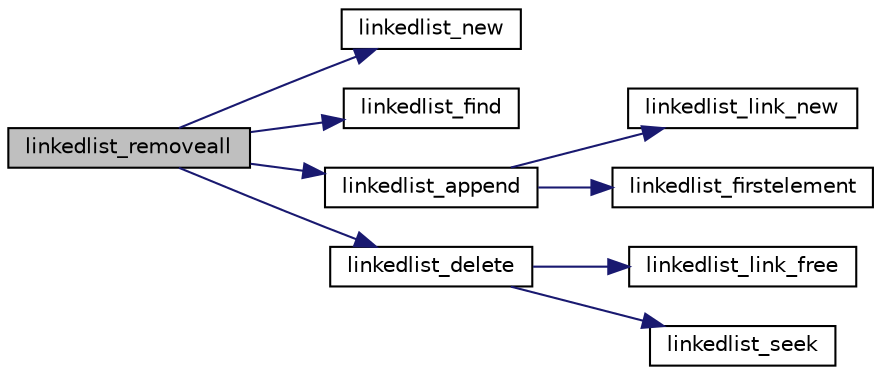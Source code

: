 digraph "linkedlist_removeall"
{
 // INTERACTIVE_SVG=YES
  edge [fontname="Helvetica",fontsize="10",labelfontname="Helvetica",labelfontsize="10"];
  node [fontname="Helvetica",fontsize="10",shape=record];
  rankdir="LR";
  Node1 [label="linkedlist_removeall",height=0.2,width=0.4,color="black", fillcolor="grey75", style="filled", fontcolor="black"];
  Node1 -> Node2 [color="midnightblue",fontsize="10",style="solid",fontname="Helvetica"];
  Node2 [label="linkedlist_new",height=0.2,width=0.4,color="black", fillcolor="white", style="filled",URL="$linkedlist_8h.html#ad80787e592478d8c4710112beb673762"];
  Node1 -> Node3 [color="midnightblue",fontsize="10",style="solid",fontname="Helvetica"];
  Node3 [label="linkedlist_find",height=0.2,width=0.4,color="black", fillcolor="white", style="filled",URL="$linkedlist_8h.html#ad1335de08e0eb643decaa14f11566ae8"];
  Node1 -> Node4 [color="midnightblue",fontsize="10",style="solid",fontname="Helvetica"];
  Node4 [label="linkedlist_append",height=0.2,width=0.4,color="black", fillcolor="white", style="filled",URL="$linkedlist_8h.html#a0d9503a42d93b5117f220cb0767a9d0a"];
  Node4 -> Node5 [color="midnightblue",fontsize="10",style="solid",fontname="Helvetica"];
  Node5 [label="linkedlist_link_new",height=0.2,width=0.4,color="black", fillcolor="white", style="filled",URL="$linkedlist_8h.html#a6f90a908e4daf7aea35789b344a77d4d"];
  Node4 -> Node6 [color="midnightblue",fontsize="10",style="solid",fontname="Helvetica"];
  Node6 [label="linkedlist_firstelement",height=0.2,width=0.4,color="black", fillcolor="white", style="filled",URL="$linkedlist_8h.html#a3d147e9ed43622dba232e07aa77dab48"];
  Node1 -> Node7 [color="midnightblue",fontsize="10",style="solid",fontname="Helvetica"];
  Node7 [label="linkedlist_delete",height=0.2,width=0.4,color="black", fillcolor="white", style="filled",URL="$linkedlist_8h.html#af1609596885dddc6f67ed0d76dcac826"];
  Node7 -> Node8 [color="midnightblue",fontsize="10",style="solid",fontname="Helvetica"];
  Node8 [label="linkedlist_link_free",height=0.2,width=0.4,color="black", fillcolor="white", style="filled",URL="$linkedlist_8h.html#a99dea7659433a784546fe9107cee6891"];
  Node7 -> Node9 [color="midnightblue",fontsize="10",style="solid",fontname="Helvetica"];
  Node9 [label="linkedlist_seek",height=0.2,width=0.4,color="black", fillcolor="white", style="filled",URL="$linkedlist_8h.html#ac882cb489de4e5c02ff8a8453846dd8f"];
}
